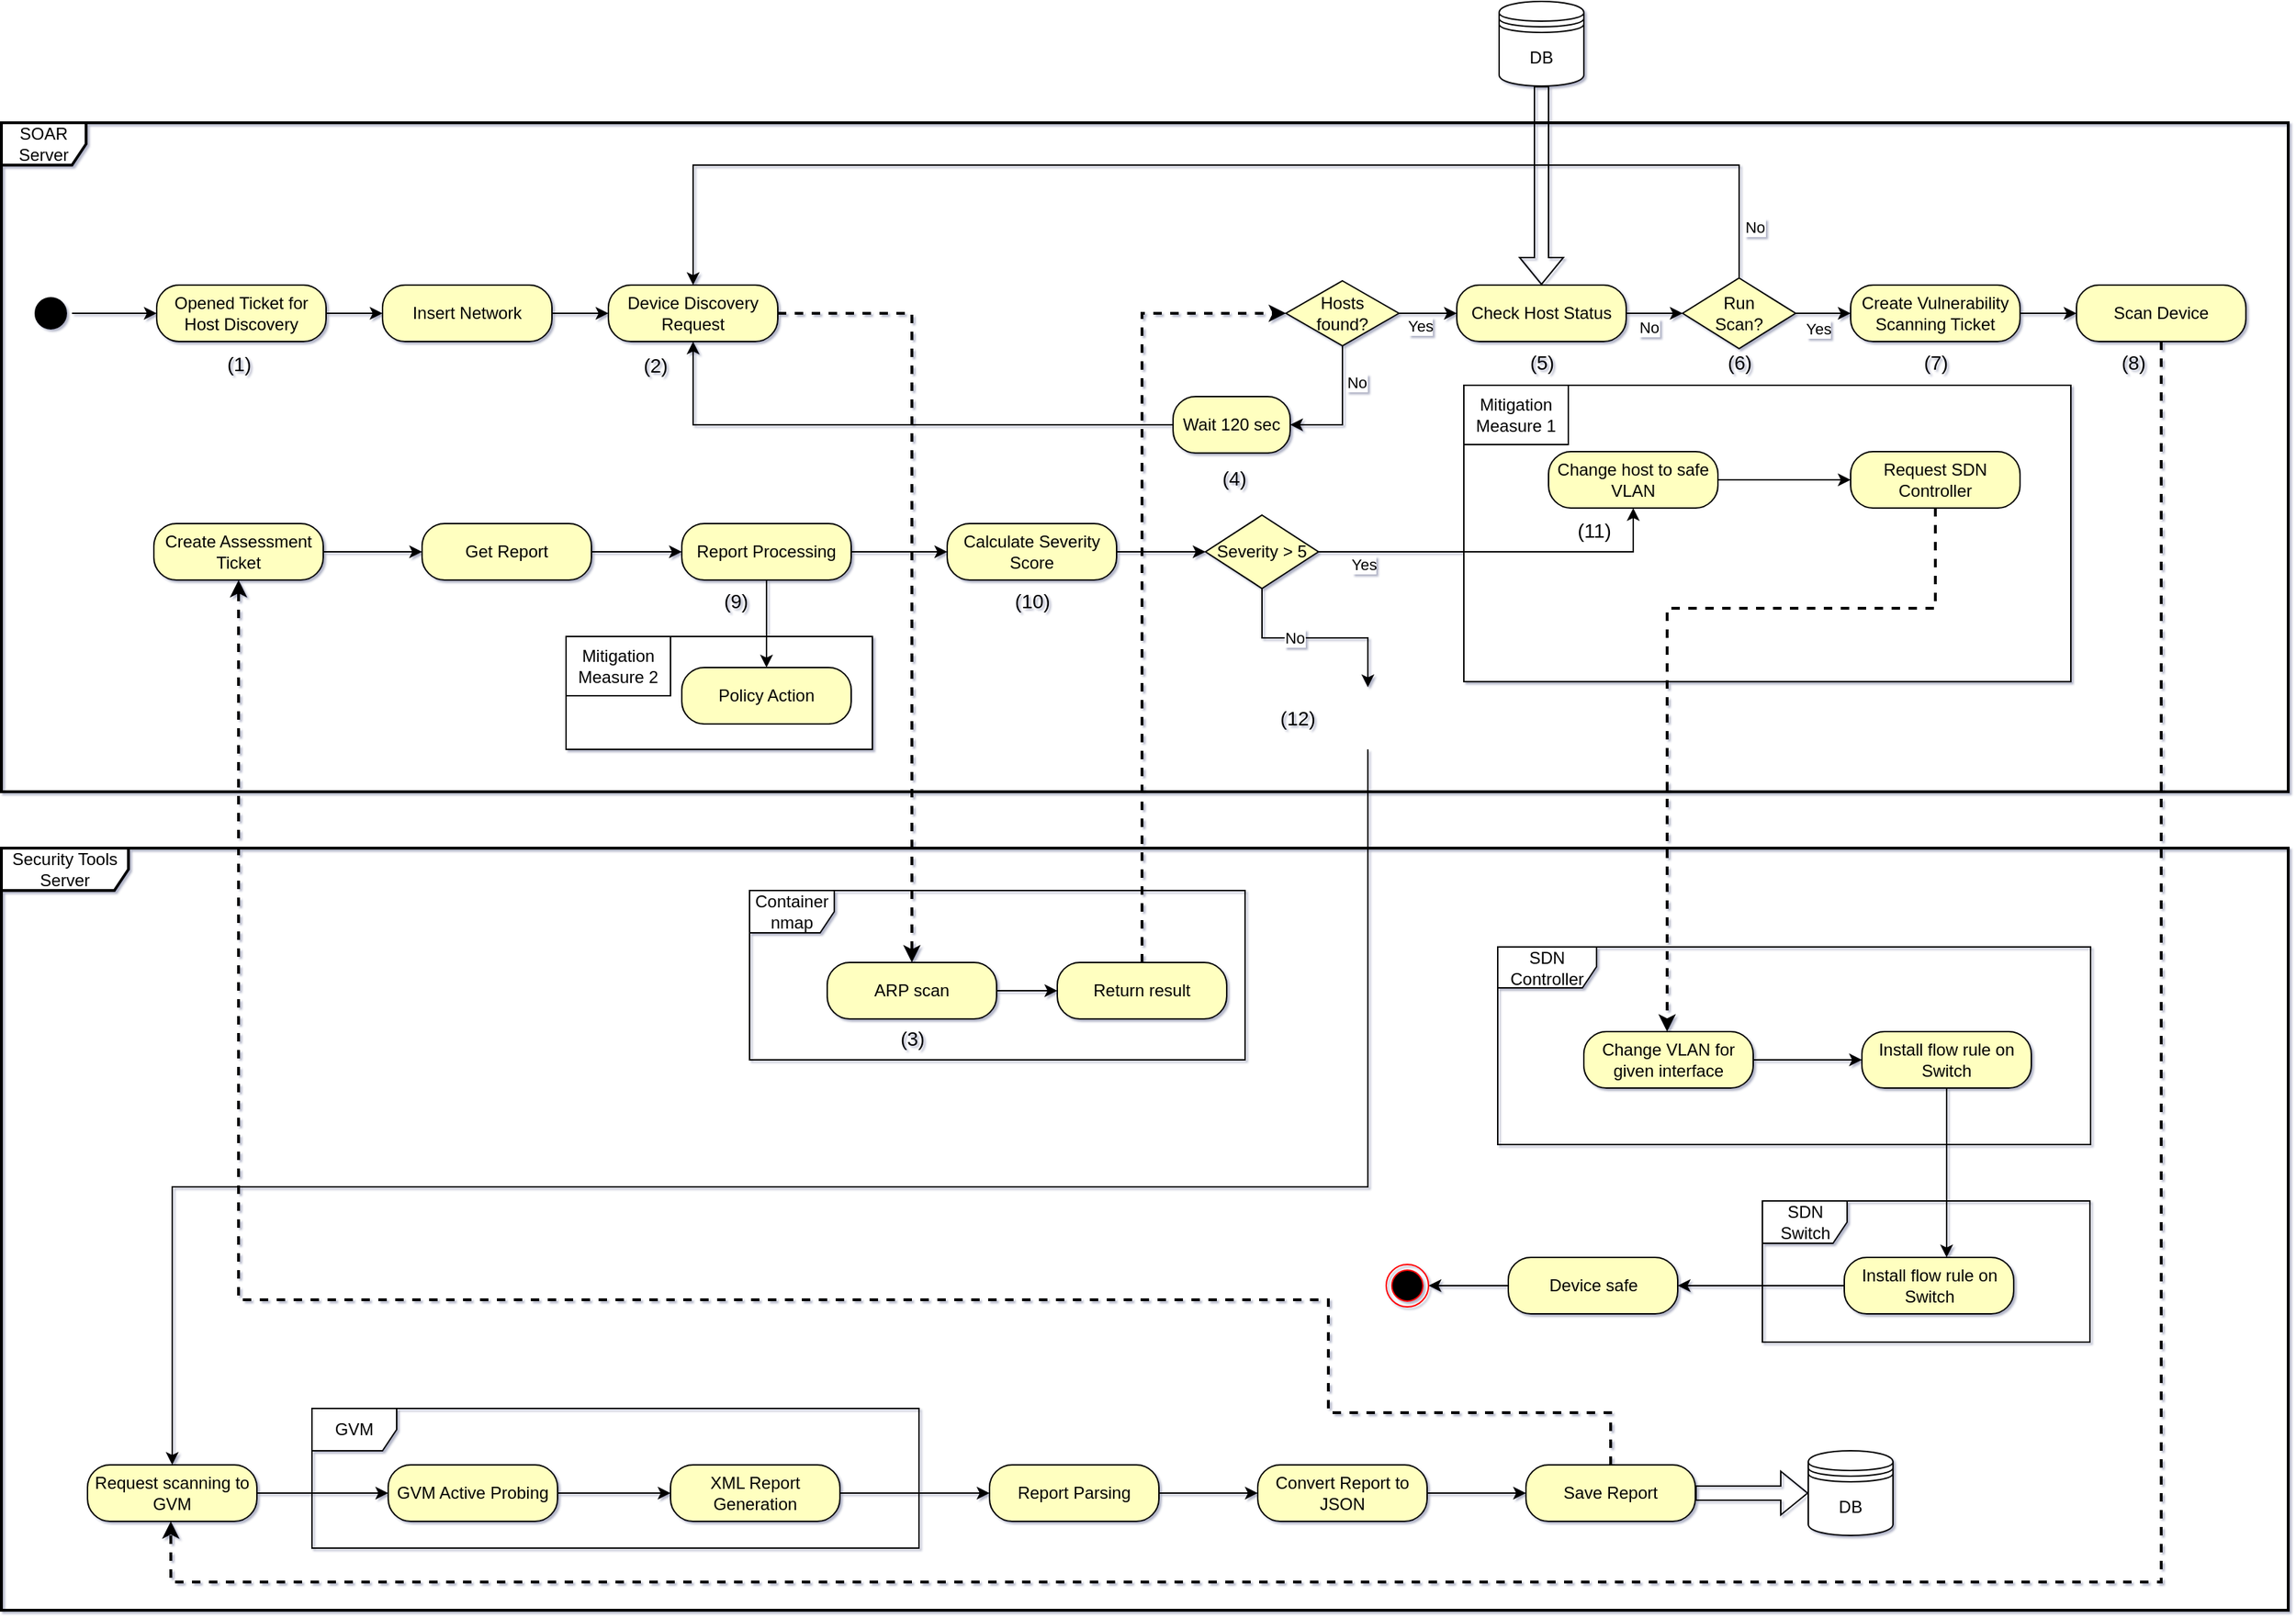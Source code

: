 <mxfile version="24.8.3">
  <diagram name="Page-1" id="58cdce13-f638-feb5-8d6f-7d28b1aa9fa0">
    <mxGraphModel dx="1434" dy="2392" grid="1" gridSize="10" guides="1" tooltips="1" connect="1" arrows="1" fold="1" page="1" pageScale="1" pageWidth="1169" pageHeight="827" background="none" math="0" shadow="1">
      <root>
        <mxCell id="0" />
        <mxCell id="1" parent="0" />
        <mxCell id="S6EXefoxJFscq843MgCL-1" value="" style="rounded=0;whiteSpace=wrap;html=1;" parent="1" vertex="1">
          <mxGeometry x="1046" y="-878" width="430" height="210" as="geometry" />
        </mxCell>
        <mxCell id="UNlBqkgNHikucl9kDQkN-2" style="edgeStyle=orthogonalEdgeStyle;rounded=0;orthogonalLoop=1;jettySize=auto;html=1;entryX=0;entryY=0.5;entryDx=0;entryDy=0;exitX=0.5;exitY=0;exitDx=0;exitDy=0;dashed=1;strokeWidth=2;" parent="1" source="qMRYF5KEjTczxaaKGpgz-15" target="qMRYF5KEjTczxaaKGpgz-23" edge="1">
          <mxGeometry relative="1" as="geometry">
            <mxPoint x="560" y="-919" as="sourcePoint" />
            <mxPoint x="659" y="-459" as="targetPoint" />
          </mxGeometry>
        </mxCell>
        <mxCell id="UNlBqkgNHikucl9kDQkN-3" style="edgeStyle=orthogonalEdgeStyle;rounded=0;orthogonalLoop=1;jettySize=auto;html=1;exitX=1;exitY=0.5;exitDx=0;exitDy=0;strokeWidth=2;dashed=1;" parent="1" source="qMRYF5KEjTczxaaKGpgz-18" target="qMRYF5KEjTczxaaKGpgz-11" edge="1">
          <mxGeometry relative="1" as="geometry" />
        </mxCell>
        <mxCell id="qMRYF5KEjTczxaaKGpgz-64" value="" style="edgeStyle=orthogonalEdgeStyle;rounded=0;orthogonalLoop=1;jettySize=auto;html=1;strokeWidth=2;entryX=0.5;entryY=1;entryDx=0;entryDy=0;exitX=0.5;exitY=0;exitDx=0;exitDy=0;dashed=1;" parent="1" source="qMRYF5KEjTczxaaKGpgz-61" target="l9l8OA2wuGnE-w_3Maxh-19" edge="1">
          <mxGeometry relative="1" as="geometry">
            <Array as="points">
              <mxPoint x="1150" y="-150" />
              <mxPoint x="950" y="-150" />
              <mxPoint x="950" y="-230" />
              <mxPoint x="178" y="-230" />
            </Array>
            <mxPoint x="1005" y="-239" as="sourcePoint" />
            <mxPoint x="99" y="-700" as="targetPoint" />
          </mxGeometry>
        </mxCell>
        <mxCell id="qMRYF5KEjTczxaaKGpgz-5" style="edgeStyle=orthogonalEdgeStyle;rounded=0;orthogonalLoop=1;jettySize=auto;html=1;exitX=1;exitY=0.5;exitDx=0;exitDy=0;" parent="1" source="qMRYF5KEjTczxaaKGpgz-1" target="qMRYF5KEjTczxaaKGpgz-3" edge="1">
          <mxGeometry relative="1" as="geometry">
            <mxPoint x="150" y="-929" as="targetPoint" />
          </mxGeometry>
        </mxCell>
        <mxCell id="qMRYF5KEjTczxaaKGpgz-1" value="" style="ellipse;html=1;shape=startState;fillColor=#000000;strokeColor=default;" parent="1" vertex="1">
          <mxGeometry x="30" y="-944" width="30" height="30" as="geometry" />
        </mxCell>
        <mxCell id="qMRYF5KEjTczxaaKGpgz-9" style="edgeStyle=orthogonalEdgeStyle;rounded=0;orthogonalLoop=1;jettySize=auto;html=1;exitX=1;exitY=0.5;exitDx=0;exitDy=0;entryX=0;entryY=0.5;entryDx=0;entryDy=0;" parent="1" source="qMRYF5KEjTczxaaKGpgz-3" target="qMRYF5KEjTczxaaKGpgz-7" edge="1">
          <mxGeometry relative="1" as="geometry" />
        </mxCell>
        <mxCell id="qMRYF5KEjTczxaaKGpgz-3" value="Opened Ticket for Host Discovery" style="rounded=1;whiteSpace=wrap;html=1;arcSize=40;fontColor=#000000;fillColor=#ffffc0;strokeColor=default;" parent="1" vertex="1">
          <mxGeometry x="120" y="-949" width="120" height="40" as="geometry" />
        </mxCell>
        <mxCell id="qMRYF5KEjTczxaaKGpgz-7" value="Insert Network" style="rounded=1;whiteSpace=wrap;html=1;arcSize=40;fontColor=#000000;fillColor=#ffffc0;strokeColor=#000000;" parent="1" vertex="1">
          <mxGeometry x="280" y="-949" width="120" height="40" as="geometry" />
        </mxCell>
        <mxCell id="qMRYF5KEjTczxaaKGpgz-10" value="SOAR Server" style="shape=umlFrame;whiteSpace=wrap;html=1;pointerEvents=0;strokeWidth=2;" parent="1" vertex="1">
          <mxGeometry x="10" y="-1064" width="1620" height="474" as="geometry" />
        </mxCell>
        <mxCell id="qMRYF5KEjTczxaaKGpgz-16" value="" style="edgeStyle=orthogonalEdgeStyle;rounded=0;orthogonalLoop=1;jettySize=auto;html=1;" parent="1" source="qMRYF5KEjTczxaaKGpgz-11" target="qMRYF5KEjTczxaaKGpgz-15" edge="1">
          <mxGeometry relative="1" as="geometry" />
        </mxCell>
        <mxCell id="qMRYF5KEjTczxaaKGpgz-11" value="ARP scan" style="rounded=1;whiteSpace=wrap;html=1;arcSize=40;fontColor=#000000;fillColor=#ffffc0;strokeColor=default;" parent="1" vertex="1">
          <mxGeometry x="595" y="-469" width="120" height="40" as="geometry" />
        </mxCell>
        <mxCell id="qMRYF5KEjTczxaaKGpgz-12" value="Container nmap" style="shape=umlFrame;whiteSpace=wrap;html=1;pointerEvents=0;" parent="1" vertex="1">
          <mxGeometry x="540" y="-520" width="351" height="120" as="geometry" />
        </mxCell>
        <mxCell id="qMRYF5KEjTczxaaKGpgz-15" value="Return result" style="rounded=1;whiteSpace=wrap;html=1;arcSize=40;fontColor=#000000;fillColor=#ffffc0;strokeColor=default;" parent="1" vertex="1">
          <mxGeometry x="758" y="-469" width="120" height="40" as="geometry" />
        </mxCell>
        <mxCell id="qMRYF5KEjTczxaaKGpgz-18" value="Device Discovery Request" style="rounded=1;whiteSpace=wrap;html=1;arcSize=40;fontColor=#000000;fillColor=#ffffc0;strokeColor=#000000;" parent="1" vertex="1">
          <mxGeometry x="440" y="-949" width="120" height="40" as="geometry" />
        </mxCell>
        <mxCell id="qMRYF5KEjTczxaaKGpgz-28" style="edgeStyle=orthogonalEdgeStyle;rounded=0;orthogonalLoop=1;jettySize=auto;html=1;" parent="1" source="qMRYF5KEjTczxaaKGpgz-23" target="qMRYF5KEjTczxaaKGpgz-26" edge="1">
          <mxGeometry relative="1" as="geometry" />
        </mxCell>
        <mxCell id="qMRYF5KEjTczxaaKGpgz-29" value="Yes" style="edgeLabel;html=1;align=center;verticalAlign=middle;resizable=0;points=[];" parent="qMRYF5KEjTczxaaKGpgz-28" vertex="1" connectable="0">
          <mxGeometry x="-0.264" y="-4" relative="1" as="geometry">
            <mxPoint y="5" as="offset" />
          </mxGeometry>
        </mxCell>
        <mxCell id="qMRYF5KEjTczxaaKGpgz-23" value="Hosts&lt;br&gt;found?" style="rhombus;whiteSpace=wrap;html=1;fontColor=#000000;fillColor=#ffffc0;strokeColor=default;" parent="1" vertex="1">
          <mxGeometry x="920" y="-952" width="80" height="46" as="geometry" />
        </mxCell>
        <mxCell id="qMRYF5KEjTczxaaKGpgz-35" style="edgeStyle=orthogonalEdgeStyle;rounded=0;orthogonalLoop=1;jettySize=auto;html=1;" parent="1" source="qMRYF5KEjTczxaaKGpgz-26" target="qMRYF5KEjTczxaaKGpgz-32" edge="1">
          <mxGeometry relative="1" as="geometry" />
        </mxCell>
        <mxCell id="qMRYF5KEjTczxaaKGpgz-26" value="Check Host Status" style="rounded=1;whiteSpace=wrap;html=1;arcSize=40;fontColor=#000000;fillColor=#ffffc0;strokeColor=default;" parent="1" vertex="1">
          <mxGeometry x="1041" y="-949" width="120" height="40" as="geometry" />
        </mxCell>
        <mxCell id="qMRYF5KEjTczxaaKGpgz-31" style="edgeStyle=orthogonalEdgeStyle;rounded=0;orthogonalLoop=1;jettySize=auto;html=1;entryX=0.5;entryY=0;entryDx=0;entryDy=0;shape=flexArrow;startArrow=none;endArrow=block;endFill=0;startFill=0;" parent="1" source="qMRYF5KEjTczxaaKGpgz-30" target="qMRYF5KEjTczxaaKGpgz-26" edge="1">
          <mxGeometry relative="1" as="geometry" />
        </mxCell>
        <mxCell id="qMRYF5KEjTczxaaKGpgz-30" value="DB" style="shape=datastore;whiteSpace=wrap;html=1;" parent="1" vertex="1">
          <mxGeometry x="1071" y="-1150" width="60" height="60" as="geometry" />
        </mxCell>
        <mxCell id="qMRYF5KEjTczxaaKGpgz-36" style="edgeStyle=orthogonalEdgeStyle;rounded=0;orthogonalLoop=1;jettySize=auto;html=1;entryX=0.5;entryY=0;entryDx=0;entryDy=0;" parent="1" source="qMRYF5KEjTczxaaKGpgz-32" target="qMRYF5KEjTczxaaKGpgz-18" edge="1">
          <mxGeometry relative="1" as="geometry">
            <Array as="points">
              <mxPoint x="1241" y="-1034" />
              <mxPoint x="500" y="-1034" />
            </Array>
          </mxGeometry>
        </mxCell>
        <mxCell id="qMRYF5KEjTczxaaKGpgz-37" value="No" style="edgeLabel;html=1;align=center;verticalAlign=middle;resizable=0;points=[];" parent="qMRYF5KEjTczxaaKGpgz-36" vertex="1" connectable="0">
          <mxGeometry x="-0.005" y="2" relative="1" as="geometry">
            <mxPoint x="381" y="42" as="offset" />
          </mxGeometry>
        </mxCell>
        <mxCell id="qMRYF5KEjTczxaaKGpgz-41" style="edgeStyle=orthogonalEdgeStyle;rounded=0;orthogonalLoop=1;jettySize=auto;html=1;entryX=0;entryY=0.5;entryDx=0;entryDy=0;" parent="1" source="qMRYF5KEjTczxaaKGpgz-32" target="qMRYF5KEjTczxaaKGpgz-39" edge="1">
          <mxGeometry relative="1" as="geometry" />
        </mxCell>
        <mxCell id="vOy61LkyThJas-C-DZS7-1" value="Yes" style="edgeLabel;html=1;align=center;verticalAlign=middle;resizable=0;points=[];" parent="qMRYF5KEjTczxaaKGpgz-41" vertex="1" connectable="0">
          <mxGeometry x="-0.22" y="-1" relative="1" as="geometry">
            <mxPoint y="10" as="offset" />
          </mxGeometry>
        </mxCell>
        <mxCell id="qMRYF5KEjTczxaaKGpgz-32" value="Run&lt;br&gt;Scan?" style="rhombus;whiteSpace=wrap;html=1;fontColor=#000000;fillColor=#ffffc0;strokeColor=default;verticalAlign=middle;" parent="1" vertex="1">
          <mxGeometry x="1201" y="-954" width="80" height="50" as="geometry" />
        </mxCell>
        <mxCell id="qMRYF5KEjTczxaaKGpgz-43" value="" style="edgeStyle=orthogonalEdgeStyle;rounded=0;orthogonalLoop=1;jettySize=auto;html=1;" parent="1" source="qMRYF5KEjTczxaaKGpgz-39" target="qMRYF5KEjTczxaaKGpgz-42" edge="1">
          <mxGeometry relative="1" as="geometry" />
        </mxCell>
        <mxCell id="qMRYF5KEjTczxaaKGpgz-39" value="Create Vulnerability Scanning Ticket" style="rounded=1;whiteSpace=wrap;html=1;arcSize=40;fontColor=#000000;fillColor=#ffffc0;strokeColor=default;" parent="1" vertex="1">
          <mxGeometry x="1320" y="-949" width="120" height="40" as="geometry" />
        </mxCell>
        <mxCell id="qMRYF5KEjTczxaaKGpgz-52" value="" style="edgeStyle=orthogonalEdgeStyle;rounded=0;orthogonalLoop=1;jettySize=auto;html=1;strokeWidth=2;dashed=1;" parent="1" source="qMRYF5KEjTczxaaKGpgz-42" target="qMRYF5KEjTczxaaKGpgz-51" edge="1">
          <mxGeometry relative="1" as="geometry">
            <Array as="points">
              <mxPoint x="1540" y="-30" />
              <mxPoint x="130" y="-30" />
            </Array>
          </mxGeometry>
        </mxCell>
        <mxCell id="qMRYF5KEjTczxaaKGpgz-42" value="Scan Device" style="rounded=1;whiteSpace=wrap;html=1;arcSize=40;fontColor=#000000;fillColor=#ffffc0;strokeColor=default;" parent="1" vertex="1">
          <mxGeometry x="1480" y="-949" width="120" height="40" as="geometry" />
        </mxCell>
        <mxCell id="qMRYF5KEjTczxaaKGpgz-55" value="" style="edgeStyle=orthogonalEdgeStyle;rounded=0;orthogonalLoop=1;jettySize=auto;html=1;" parent="1" source="qMRYF5KEjTczxaaKGpgz-51" target="qMRYF5KEjTczxaaKGpgz-54" edge="1">
          <mxGeometry relative="1" as="geometry" />
        </mxCell>
        <mxCell id="qMRYF5KEjTczxaaKGpgz-51" value="Request scanning to GVM" style="rounded=1;whiteSpace=wrap;html=1;arcSize=40;fontColor=#000000;fillColor=#ffffc0;strokeColor=default;" parent="1" vertex="1">
          <mxGeometry x="71" y="-113" width="120" height="40" as="geometry" />
        </mxCell>
        <mxCell id="qMRYF5KEjTczxaaKGpgz-58" value="" style="edgeStyle=orthogonalEdgeStyle;rounded=0;orthogonalLoop=1;jettySize=auto;html=1;" parent="1" source="qMRYF5KEjTczxaaKGpgz-54" target="qMRYF5KEjTczxaaKGpgz-57" edge="1">
          <mxGeometry relative="1" as="geometry" />
        </mxCell>
        <mxCell id="qMRYF5KEjTczxaaKGpgz-54" value="GVM Active Probing" style="rounded=1;whiteSpace=wrap;html=1;arcSize=40;fontColor=#000000;fillColor=#ffffc0;strokeColor=default;" parent="1" vertex="1">
          <mxGeometry x="284" y="-113" width="120" height="40" as="geometry" />
        </mxCell>
        <mxCell id="qMRYF5KEjTczxaaKGpgz-53" value="Security Tools Server" style="shape=umlFrame;whiteSpace=wrap;html=1;pointerEvents=0;width=90;height=30;strokeWidth=2;" parent="1" vertex="1">
          <mxGeometry x="10" y="-550" width="1620" height="540" as="geometry" />
        </mxCell>
        <mxCell id="qMRYF5KEjTczxaaKGpgz-56" value="GVM" style="shape=umlFrame;whiteSpace=wrap;html=1;pointerEvents=0;" parent="1" vertex="1">
          <mxGeometry x="230" y="-153" width="430" height="99" as="geometry" />
        </mxCell>
        <mxCell id="qMRYF5KEjTczxaaKGpgz-60" value="" style="edgeStyle=orthogonalEdgeStyle;rounded=0;orthogonalLoop=1;jettySize=auto;html=1;entryX=0;entryY=0.5;entryDx=0;entryDy=0;" parent="1" source="qMRYF5KEjTczxaaKGpgz-57" target="S6EXefoxJFscq843MgCL-16" edge="1">
          <mxGeometry relative="1" as="geometry">
            <mxPoint x="690" y="-93" as="targetPoint" />
          </mxGeometry>
        </mxCell>
        <mxCell id="qMRYF5KEjTczxaaKGpgz-57" value="XML Report Generation" style="rounded=1;whiteSpace=wrap;html=1;arcSize=40;fontColor=#000000;fillColor=#ffffc0;strokeColor=default;" parent="1" vertex="1">
          <mxGeometry x="484" y="-113" width="120" height="40" as="geometry" />
        </mxCell>
        <mxCell id="qMRYF5KEjTczxaaKGpgz-62" value="" style="edgeStyle=orthogonalEdgeStyle;rounded=0;orthogonalLoop=1;jettySize=auto;html=1;" parent="1" source="qMRYF5KEjTczxaaKGpgz-59" target="qMRYF5KEjTczxaaKGpgz-61" edge="1">
          <mxGeometry relative="1" as="geometry" />
        </mxCell>
        <mxCell id="qMRYF5KEjTczxaaKGpgz-59" value="Convert Report to JSON" style="rounded=1;whiteSpace=wrap;html=1;arcSize=40;fontColor=#000000;fillColor=#ffffc0;strokeColor=default;" parent="1" vertex="1">
          <mxGeometry x="900" y="-113" width="120" height="40" as="geometry" />
        </mxCell>
        <mxCell id="l9l8OA2wuGnE-w_3Maxh-3" style="edgeStyle=orthogonalEdgeStyle;rounded=0;orthogonalLoop=1;jettySize=auto;html=1;exitX=1;exitY=0.5;exitDx=0;exitDy=0;entryX=0;entryY=0.5;entryDx=0;entryDy=0;startArrow=none;startFill=0;shape=flexArrow;" parent="1" source="qMRYF5KEjTczxaaKGpgz-61" target="l9l8OA2wuGnE-w_3Maxh-2" edge="1">
          <mxGeometry relative="1" as="geometry" />
        </mxCell>
        <mxCell id="qMRYF5KEjTczxaaKGpgz-61" value="Save Report" style="rounded=1;whiteSpace=wrap;html=1;arcSize=40;fontColor=#000000;fillColor=#ffffc0;strokeColor=default;" parent="1" vertex="1">
          <mxGeometry x="1090" y="-113" width="120" height="40" as="geometry" />
        </mxCell>
        <mxCell id="l9l8OA2wuGnE-w_3Maxh-5" value="" style="edgeStyle=orthogonalEdgeStyle;rounded=0;orthogonalLoop=1;jettySize=auto;html=1;" parent="1" source="qMRYF5KEjTczxaaKGpgz-63" target="l9l8OA2wuGnE-w_3Maxh-4" edge="1">
          <mxGeometry relative="1" as="geometry" />
        </mxCell>
        <mxCell id="qMRYF5KEjTczxaaKGpgz-63" value="Get Report" style="rounded=1;whiteSpace=wrap;html=1;arcSize=40;fontColor=#000000;fillColor=#ffffc0;strokeColor=default;" parent="1" vertex="1">
          <mxGeometry x="308" y="-780" width="120" height="40" as="geometry" />
        </mxCell>
        <mxCell id="l9l8OA2wuGnE-w_3Maxh-2" value="DB" style="shape=datastore;whiteSpace=wrap;html=1;" parent="1" vertex="1">
          <mxGeometry x="1290" y="-123" width="60" height="60" as="geometry" />
        </mxCell>
        <mxCell id="l9l8OA2wuGnE-w_3Maxh-4" value="Report Processing" style="rounded=1;whiteSpace=wrap;html=1;arcSize=40;fontColor=#000000;fillColor=#ffffc0;strokeColor=default;" parent="1" vertex="1">
          <mxGeometry x="492" y="-780" width="120" height="40" as="geometry" />
        </mxCell>
        <mxCell id="l9l8OA2wuGnE-w_3Maxh-9" value="" style="edgeStyle=orthogonalEdgeStyle;rounded=0;orthogonalLoop=1;jettySize=auto;html=1;exitX=1;exitY=0.5;exitDx=0;exitDy=0;" parent="1" source="l9l8OA2wuGnE-w_3Maxh-4" target="l9l8OA2wuGnE-w_3Maxh-8" edge="1">
          <mxGeometry relative="1" as="geometry">
            <mxPoint x="640" y="-760" as="sourcePoint" />
          </mxGeometry>
        </mxCell>
        <mxCell id="l9l8OA2wuGnE-w_3Maxh-11" value="" style="edgeStyle=orthogonalEdgeStyle;rounded=0;orthogonalLoop=1;jettySize=auto;html=1;entryX=0;entryY=0.5;entryDx=0;entryDy=0;" parent="1" source="l9l8OA2wuGnE-w_3Maxh-8" target="l9l8OA2wuGnE-w_3Maxh-12" edge="1">
          <mxGeometry relative="1" as="geometry">
            <mxPoint x="950" y="-724" as="targetPoint" />
          </mxGeometry>
        </mxCell>
        <mxCell id="l9l8OA2wuGnE-w_3Maxh-8" value="Calculate Severity Score" style="rounded=1;whiteSpace=wrap;html=1;arcSize=40;fontColor=#000000;fillColor=#ffffc0;strokeColor=default;" parent="1" vertex="1">
          <mxGeometry x="680" y="-780" width="120" height="40" as="geometry" />
        </mxCell>
        <mxCell id="l9l8OA2wuGnE-w_3Maxh-14" style="edgeStyle=orthogonalEdgeStyle;rounded=0;orthogonalLoop=1;jettySize=auto;html=1;exitX=1;exitY=0.5;exitDx=0;exitDy=0;" parent="1" source="l9l8OA2wuGnE-w_3Maxh-12" target="l9l8OA2wuGnE-w_3Maxh-13" edge="1">
          <mxGeometry relative="1" as="geometry" />
        </mxCell>
        <mxCell id="l9l8OA2wuGnE-w_3Maxh-15" value="Yes" style="edgeLabel;html=1;align=center;verticalAlign=middle;resizable=0;points=[];" parent="l9l8OA2wuGnE-w_3Maxh-14" vertex="1" connectable="0">
          <mxGeometry x="-0.093" y="1" relative="1" as="geometry">
            <mxPoint x="-83" y="10" as="offset" />
          </mxGeometry>
        </mxCell>
        <mxCell id="l9l8OA2wuGnE-w_3Maxh-17" style="edgeStyle=orthogonalEdgeStyle;rounded=0;orthogonalLoop=1;jettySize=auto;html=1;exitX=0.5;exitY=1;exitDx=0;exitDy=0;entryX=0.5;entryY=0;entryDx=0;entryDy=0;" parent="1" source="l9l8OA2wuGnE-w_3Maxh-12" target="S6EXefoxJFscq843MgCL-2" edge="1">
          <mxGeometry relative="1" as="geometry">
            <mxPoint x="1025" y="-638" as="targetPoint" />
          </mxGeometry>
        </mxCell>
        <mxCell id="l9l8OA2wuGnE-w_3Maxh-18" value="No" style="edgeLabel;html=1;align=center;verticalAlign=middle;resizable=0;points=[];" parent="l9l8OA2wuGnE-w_3Maxh-17" vertex="1" connectable="0">
          <mxGeometry x="-0.35" relative="1" as="geometry">
            <mxPoint x="11" as="offset" />
          </mxGeometry>
        </mxCell>
        <mxCell id="l9l8OA2wuGnE-w_3Maxh-12" value="Severity &amp;gt; 5" style="rhombus;whiteSpace=wrap;html=1;fontColor=#000000;fillColor=#ffffc0;strokeColor=default;" parent="1" vertex="1">
          <mxGeometry x="863" y="-786" width="80" height="52" as="geometry" />
        </mxCell>
        <mxCell id="l9l8OA2wuGnE-w_3Maxh-21" value="" style="edgeStyle=orthogonalEdgeStyle;rounded=0;orthogonalLoop=1;jettySize=auto;html=1;" parent="1" source="l9l8OA2wuGnE-w_3Maxh-13" target="l9l8OA2wuGnE-w_3Maxh-20" edge="1">
          <mxGeometry relative="1" as="geometry" />
        </mxCell>
        <mxCell id="l9l8OA2wuGnE-w_3Maxh-13" value="Change host to safe VLAN" style="rounded=1;whiteSpace=wrap;html=1;arcSize=40;fontColor=#000000;fillColor=#ffffc0;strokeColor=default;" parent="1" vertex="1">
          <mxGeometry x="1106" y="-831" width="120" height="40" as="geometry" />
        </mxCell>
        <mxCell id="l9l8OA2wuGnE-w_3Maxh-19" value="Create Assessment Ticket" style="rounded=1;whiteSpace=wrap;html=1;arcSize=40;fontColor=#000000;fillColor=#ffffc0;strokeColor=default;" parent="1" vertex="1">
          <mxGeometry x="118" y="-780" width="120" height="40" as="geometry" />
        </mxCell>
        <mxCell id="l9l8OA2wuGnE-w_3Maxh-23" value="" style="edgeStyle=orthogonalEdgeStyle;rounded=0;orthogonalLoop=1;jettySize=auto;html=1;dashed=1;strokeWidth=2;" parent="1" source="l9l8OA2wuGnE-w_3Maxh-20" target="l9l8OA2wuGnE-w_3Maxh-22" edge="1">
          <mxGeometry relative="1" as="geometry">
            <Array as="points">
              <mxPoint x="1380" y="-720" />
              <mxPoint x="1190" y="-720" />
            </Array>
          </mxGeometry>
        </mxCell>
        <mxCell id="l9l8OA2wuGnE-w_3Maxh-20" value="Request SDN Controller" style="rounded=1;whiteSpace=wrap;html=1;arcSize=40;fontColor=#000000;fillColor=#ffffc0;strokeColor=default;" parent="1" vertex="1">
          <mxGeometry x="1320" y="-831" width="120" height="40" as="geometry" />
        </mxCell>
        <mxCell id="l9l8OA2wuGnE-w_3Maxh-26" value="" style="edgeStyle=orthogonalEdgeStyle;rounded=0;orthogonalLoop=1;jettySize=auto;html=1;" parent="1" source="l9l8OA2wuGnE-w_3Maxh-22" target="l9l8OA2wuGnE-w_3Maxh-25" edge="1">
          <mxGeometry relative="1" as="geometry" />
        </mxCell>
        <mxCell id="l9l8OA2wuGnE-w_3Maxh-22" value="Change VLAN for given interface" style="rounded=1;whiteSpace=wrap;html=1;arcSize=40;fontColor=#000000;fillColor=#ffffc0;strokeColor=default;" parent="1" vertex="1">
          <mxGeometry x="1131" y="-420" width="120" height="40" as="geometry" />
        </mxCell>
        <mxCell id="l9l8OA2wuGnE-w_3Maxh-24" value="SDN Controller" style="shape=umlFrame;whiteSpace=wrap;html=1;pointerEvents=0;width=70;height=29;" parent="1" vertex="1">
          <mxGeometry x="1070" y="-480" width="420" height="140" as="geometry" />
        </mxCell>
        <mxCell id="l9l8OA2wuGnE-w_3Maxh-28" value="" style="edgeStyle=orthogonalEdgeStyle;rounded=0;orthogonalLoop=1;jettySize=auto;html=1;exitX=0.5;exitY=1;exitDx=0;exitDy=0;" parent="1" source="l9l8OA2wuGnE-w_3Maxh-25" target="l9l8OA2wuGnE-w_3Maxh-27" edge="1">
          <mxGeometry relative="1" as="geometry">
            <Array as="points">
              <mxPoint x="1388" y="-240" />
            </Array>
          </mxGeometry>
        </mxCell>
        <mxCell id="l9l8OA2wuGnE-w_3Maxh-25" value="Install flow rule on Switch" style="rounded=1;whiteSpace=wrap;html=1;arcSize=40;fontColor=#000000;fillColor=#ffffc0;strokeColor=default;" parent="1" vertex="1">
          <mxGeometry x="1328" y="-420" width="120" height="40" as="geometry" />
        </mxCell>
        <mxCell id="l9l8OA2wuGnE-w_3Maxh-31" value="" style="edgeStyle=orthogonalEdgeStyle;rounded=0;orthogonalLoop=1;jettySize=auto;html=1;" parent="1" source="l9l8OA2wuGnE-w_3Maxh-27" target="l9l8OA2wuGnE-w_3Maxh-30" edge="1">
          <mxGeometry relative="1" as="geometry" />
        </mxCell>
        <mxCell id="l9l8OA2wuGnE-w_3Maxh-27" value="Install flow rule on Switch" style="rounded=1;whiteSpace=wrap;html=1;arcSize=40;fontColor=#000000;fillColor=#ffffc0;strokeColor=default;" parent="1" vertex="1">
          <mxGeometry x="1315.5" y="-260" width="120" height="40" as="geometry" />
        </mxCell>
        <mxCell id="l9l8OA2wuGnE-w_3Maxh-29" value="SDN Switch" style="shape=umlFrame;whiteSpace=wrap;html=1;pointerEvents=0;" parent="1" vertex="1">
          <mxGeometry x="1257.5" y="-300" width="232" height="100" as="geometry" />
        </mxCell>
        <mxCell id="l9l8OA2wuGnE-w_3Maxh-33" value="" style="edgeStyle=orthogonalEdgeStyle;rounded=0;orthogonalLoop=1;jettySize=auto;html=1;" parent="1" source="l9l8OA2wuGnE-w_3Maxh-30" target="l9l8OA2wuGnE-w_3Maxh-32" edge="1">
          <mxGeometry relative="1" as="geometry" />
        </mxCell>
        <mxCell id="l9l8OA2wuGnE-w_3Maxh-30" value="Device safe" style="rounded=1;whiteSpace=wrap;html=1;arcSize=40;fontColor=#000000;fillColor=#ffffc0;strokeColor=default;" parent="1" vertex="1">
          <mxGeometry x="1077.5" y="-260" width="120" height="40" as="geometry" />
        </mxCell>
        <mxCell id="l9l8OA2wuGnE-w_3Maxh-32" value="" style="ellipse;html=1;shape=endState;fillColor=#000000;strokeColor=#ff0000;" parent="1" vertex="1">
          <mxGeometry x="991" y="-255" width="30" height="30" as="geometry" />
        </mxCell>
        <mxCell id="RIwG-hZPtqWvE6BzHgEX-3" style="edgeStyle=orthogonalEdgeStyle;rounded=0;orthogonalLoop=1;jettySize=auto;html=1;exitX=1;exitY=0.5;exitDx=0;exitDy=0;entryX=0;entryY=0.5;entryDx=0;entryDy=0;" parent="1" source="qMRYF5KEjTczxaaKGpgz-7" target="qMRYF5KEjTczxaaKGpgz-18" edge="1">
          <mxGeometry relative="1" as="geometry">
            <mxPoint x="403" y="-890" as="sourcePoint" />
            <mxPoint x="443" y="-929" as="targetPoint" />
          </mxGeometry>
        </mxCell>
        <mxCell id="RIwG-hZPtqWvE6BzHgEX-4" value="" style="edgeStyle=orthogonalEdgeStyle;rounded=0;orthogonalLoop=1;jettySize=auto;html=1;exitX=1;exitY=0.5;exitDx=0;exitDy=0;entryX=0;entryY=0.5;entryDx=0;entryDy=0;" parent="1" source="l9l8OA2wuGnE-w_3Maxh-19" target="qMRYF5KEjTczxaaKGpgz-63" edge="1">
          <mxGeometry relative="1" as="geometry">
            <mxPoint x="330" y="-750" as="sourcePoint" />
            <mxPoint x="373" y="-750" as="targetPoint" />
          </mxGeometry>
        </mxCell>
        <mxCell id="vOy61LkyThJas-C-DZS7-3" value="" style="edgeStyle=orthogonalEdgeStyle;rounded=0;orthogonalLoop=1;jettySize=auto;html=1;entryX=1;entryY=0.5;entryDx=0;entryDy=0;" parent="1" source="qMRYF5KEjTczxaaKGpgz-23" target="vOy61LkyThJas-C-DZS7-2" edge="1">
          <mxGeometry relative="1" as="geometry">
            <Array as="points">
              <mxPoint x="960" y="-850" />
            </Array>
            <mxPoint x="960" y="-906" as="sourcePoint" />
            <mxPoint x="500" y="-909" as="targetPoint" />
          </mxGeometry>
        </mxCell>
        <mxCell id="vOy61LkyThJas-C-DZS7-4" value="No" style="edgeLabel;html=1;align=center;verticalAlign=middle;resizable=0;points=[];" parent="vOy61LkyThJas-C-DZS7-3" vertex="1" connectable="0">
          <mxGeometry x="-0.037" y="3" relative="1" as="geometry">
            <mxPoint x="214" y="-58" as="offset" />
          </mxGeometry>
        </mxCell>
        <mxCell id="vOy61LkyThJas-C-DZS7-2" value="Wait 120 sec" style="rounded=1;whiteSpace=wrap;html=1;arcSize=40;fontColor=#000000;fillColor=#ffffc0;strokeColor=default;" parent="1" vertex="1">
          <mxGeometry x="840" y="-870" width="83" height="40" as="geometry" />
        </mxCell>
        <mxCell id="vOy61LkyThJas-C-DZS7-5" value="" style="edgeStyle=orthogonalEdgeStyle;rounded=0;orthogonalLoop=1;jettySize=auto;html=1;entryX=0.5;entryY=1;entryDx=0;entryDy=0;exitX=0;exitY=0.5;exitDx=0;exitDy=0;" parent="1" source="vOy61LkyThJas-C-DZS7-2" target="qMRYF5KEjTczxaaKGpgz-18" edge="1">
          <mxGeometry relative="1" as="geometry">
            <Array as="points">
              <mxPoint x="500" y="-850" />
            </Array>
            <mxPoint x="970" y="-896" as="sourcePoint" />
            <mxPoint x="933" y="-840" as="targetPoint" />
          </mxGeometry>
        </mxCell>
        <mxCell id="vOy61LkyThJas-C-DZS7-6" value="No" style="edgeLabel;html=1;align=center;verticalAlign=middle;resizable=0;points=[];" parent="vOy61LkyThJas-C-DZS7-5" vertex="1" connectable="0">
          <mxGeometry x="-0.037" y="3" relative="1" as="geometry">
            <mxPoint x="322" y="-33" as="offset" />
          </mxGeometry>
        </mxCell>
        <mxCell id="S6EXefoxJFscq843MgCL-2" value="" style="shape=image;html=1;verticalAlign=top;verticalLabelPosition=bottom;labelBackgroundColor=#ffffff;imageAspect=0;aspect=fixed;image=https://cdn3.iconfinder.com/data/icons/arrows-set-12/512/history-128.png" parent="1" vertex="1">
          <mxGeometry x="956" y="-664" width="44" height="44" as="geometry" />
        </mxCell>
        <mxCell id="S6EXefoxJFscq843MgCL-6" value="" style="edgeStyle=orthogonalEdgeStyle;rounded=0;orthogonalLoop=1;jettySize=auto;html=1;entryX=0.5;entryY=0;entryDx=0;entryDy=0;exitX=0.5;exitY=1;exitDx=0;exitDy=0;" parent="1" source="S6EXefoxJFscq843MgCL-2" target="qMRYF5KEjTczxaaKGpgz-51" edge="1">
          <mxGeometry relative="1" as="geometry">
            <mxPoint x="438" y="-750" as="sourcePoint" />
            <mxPoint x="502" y="-750" as="targetPoint" />
            <Array as="points">
              <mxPoint x="978" y="-310" />
              <mxPoint x="131" y="-310" />
            </Array>
          </mxGeometry>
        </mxCell>
        <mxCell id="S6EXefoxJFscq843MgCL-12" value="" style="rounded=0;whiteSpace=wrap;html=1;" parent="1" vertex="1">
          <mxGeometry x="410" y="-700" width="217" height="80" as="geometry" />
        </mxCell>
        <mxCell id="S6EXefoxJFscq843MgCL-14" value="" style="edgeStyle=orthogonalEdgeStyle;rounded=0;orthogonalLoop=1;jettySize=auto;html=1;exitX=0.5;exitY=1;exitDx=0;exitDy=0;entryX=0.5;entryY=0;entryDx=0;entryDy=0;" parent="1" source="l9l8OA2wuGnE-w_3Maxh-4" target="S6EXefoxJFscq843MgCL-15" edge="1">
          <mxGeometry relative="1" as="geometry">
            <mxPoint x="438" y="-750" as="sourcePoint" />
            <mxPoint x="502" y="-750" as="targetPoint" />
          </mxGeometry>
        </mxCell>
        <mxCell id="S6EXefoxJFscq843MgCL-15" value="Policy Action" style="rounded=1;whiteSpace=wrap;html=1;arcSize=40;fontColor=#000000;fillColor=#ffffc0;strokeColor=default;" parent="1" vertex="1">
          <mxGeometry x="492" y="-678" width="120" height="40" as="geometry" />
        </mxCell>
        <mxCell id="S6EXefoxJFscq843MgCL-16" value="Report Parsing" style="rounded=1;whiteSpace=wrap;html=1;arcSize=40;fontColor=#000000;fillColor=#ffffc0;strokeColor=default;" parent="1" vertex="1">
          <mxGeometry x="710" y="-113" width="120" height="40" as="geometry" />
        </mxCell>
        <mxCell id="S6EXefoxJFscq843MgCL-17" value="" style="edgeStyle=orthogonalEdgeStyle;rounded=0;orthogonalLoop=1;jettySize=auto;html=1;exitX=1;exitY=0.5;exitDx=0;exitDy=0;entryX=0;entryY=0.5;entryDx=0;entryDy=0;" parent="1" source="S6EXefoxJFscq843MgCL-16" target="qMRYF5KEjTczxaaKGpgz-59" edge="1">
          <mxGeometry relative="1" as="geometry">
            <mxPoint x="1020" y="-83" as="sourcePoint" />
            <mxPoint x="1100" y="-83" as="targetPoint" />
          </mxGeometry>
        </mxCell>
        <mxCell id="FuL2n0LAdGJjh-_1gmEe-1" value="&lt;font style=&quot;font-size: 14px;&quot;&gt;(1)&lt;/font&gt;" style="text;html=1;align=center;verticalAlign=middle;resizable=0;points=[];autosize=1;strokeColor=none;fillColor=none;" parent="1" vertex="1">
          <mxGeometry x="158" y="-908" width="40" height="30" as="geometry" />
        </mxCell>
        <mxCell id="FuL2n0LAdGJjh-_1gmEe-2" value="&lt;font style=&quot;font-size: 14px;&quot;&gt;(2)&lt;/font&gt;" style="text;html=1;align=center;verticalAlign=middle;resizable=0;points=[];autosize=1;strokeColor=none;fillColor=none;" parent="1" vertex="1">
          <mxGeometry x="453" y="-907" width="40" height="30" as="geometry" />
        </mxCell>
        <mxCell id="FuL2n0LAdGJjh-_1gmEe-3" value="&lt;font style=&quot;font-size: 14px;&quot;&gt;(3)&lt;/font&gt;" style="text;html=1;align=center;verticalAlign=middle;resizable=0;points=[];autosize=1;strokeColor=none;fillColor=none;" parent="1" vertex="1">
          <mxGeometry x="635" y="-430" width="40" height="30" as="geometry" />
        </mxCell>
        <mxCell id="FuL2n0LAdGJjh-_1gmEe-4" value="&lt;font style=&quot;font-size: 14px;&quot;&gt;(4)&lt;/font&gt;" style="text;html=1;align=center;verticalAlign=middle;resizable=0;points=[];autosize=1;strokeColor=none;fillColor=none;" parent="1" vertex="1">
          <mxGeometry x="863" y="-827" width="40" height="30" as="geometry" />
        </mxCell>
        <mxCell id="FuL2n0LAdGJjh-_1gmEe-5" value="&lt;font style=&quot;font-size: 14px;&quot;&gt;(5)&lt;/font&gt;" style="text;html=1;align=center;verticalAlign=middle;resizable=0;points=[];autosize=1;strokeColor=none;fillColor=none;" parent="1" vertex="1">
          <mxGeometry x="1081" y="-909" width="40" height="30" as="geometry" />
        </mxCell>
        <mxCell id="FuL2n0LAdGJjh-_1gmEe-6" value="&lt;font style=&quot;font-size: 14px;&quot;&gt;(6)&lt;/font&gt;" style="text;html=1;align=center;verticalAlign=middle;resizable=0;points=[];autosize=1;strokeColor=none;fillColor=none;" parent="1" vertex="1">
          <mxGeometry x="1221" y="-909" width="40" height="30" as="geometry" />
        </mxCell>
        <mxCell id="FuL2n0LAdGJjh-_1gmEe-7" value="&lt;font style=&quot;font-size: 14px;&quot;&gt;(7)&lt;/font&gt;" style="text;html=1;align=center;verticalAlign=middle;resizable=0;points=[];autosize=1;strokeColor=none;fillColor=none;" parent="1" vertex="1">
          <mxGeometry x="1360" y="-909" width="40" height="30" as="geometry" />
        </mxCell>
        <mxCell id="FuL2n0LAdGJjh-_1gmEe-8" value="&lt;font style=&quot;font-size: 14px;&quot;&gt;(8)&lt;/font&gt;" style="text;html=1;align=center;verticalAlign=middle;resizable=0;points=[];autosize=1;strokeColor=none;fillColor=none;" parent="1" vertex="1">
          <mxGeometry x="1500" y="-909" width="40" height="30" as="geometry" />
        </mxCell>
        <mxCell id="FuL2n0LAdGJjh-_1gmEe-9" value="&lt;font style=&quot;font-size: 14px;&quot;&gt;(9)&lt;/font&gt;" style="text;html=1;align=center;verticalAlign=middle;resizable=0;points=[];autosize=1;strokeColor=none;fillColor=none;" parent="1" vertex="1">
          <mxGeometry x="510" y="-740" width="40" height="30" as="geometry" />
        </mxCell>
        <mxCell id="FuL2n0LAdGJjh-_1gmEe-10" value="&lt;font style=&quot;font-size: 14px;&quot;&gt;(10)&lt;/font&gt;" style="text;html=1;align=center;verticalAlign=middle;resizable=0;points=[];autosize=1;strokeColor=none;fillColor=none;" parent="1" vertex="1">
          <mxGeometry x="715" y="-740" width="50" height="30" as="geometry" />
        </mxCell>
        <mxCell id="FuL2n0LAdGJjh-_1gmEe-11" value="&lt;font style=&quot;font-size: 14px;&quot;&gt;(11)&lt;/font&gt;" style="text;html=1;align=center;verticalAlign=middle;resizable=0;points=[];autosize=1;strokeColor=none;fillColor=none;" parent="1" vertex="1">
          <mxGeometry x="1112.5" y="-790" width="50" height="30" as="geometry" />
        </mxCell>
        <mxCell id="FuL2n0LAdGJjh-_1gmEe-12" value="&lt;font style=&quot;font-size: 14px;&quot;&gt;(12)&lt;/font&gt;" style="text;html=1;align=center;verticalAlign=middle;resizable=0;points=[];autosize=1;strokeColor=none;fillColor=none;" parent="1" vertex="1">
          <mxGeometry x="903" y="-657" width="50" height="30" as="geometry" />
        </mxCell>
        <mxCell id="PM9e2xJmiu1iSxLd-vJv-1" value="Mitigation Measure 1" style="text;html=1;align=center;verticalAlign=middle;whiteSpace=wrap;rounded=0;strokeColor=default;fillColor=default;" vertex="1" parent="1">
          <mxGeometry x="1046" y="-878" width="74" height="42" as="geometry" />
        </mxCell>
        <mxCell id="PM9e2xJmiu1iSxLd-vJv-2" value="Mitigation Measure 2" style="text;html=1;align=center;verticalAlign=middle;whiteSpace=wrap;rounded=0;strokeColor=default;fillColor=default;" vertex="1" parent="1">
          <mxGeometry x="410" y="-700" width="74" height="42" as="geometry" />
        </mxCell>
      </root>
    </mxGraphModel>
  </diagram>
</mxfile>

